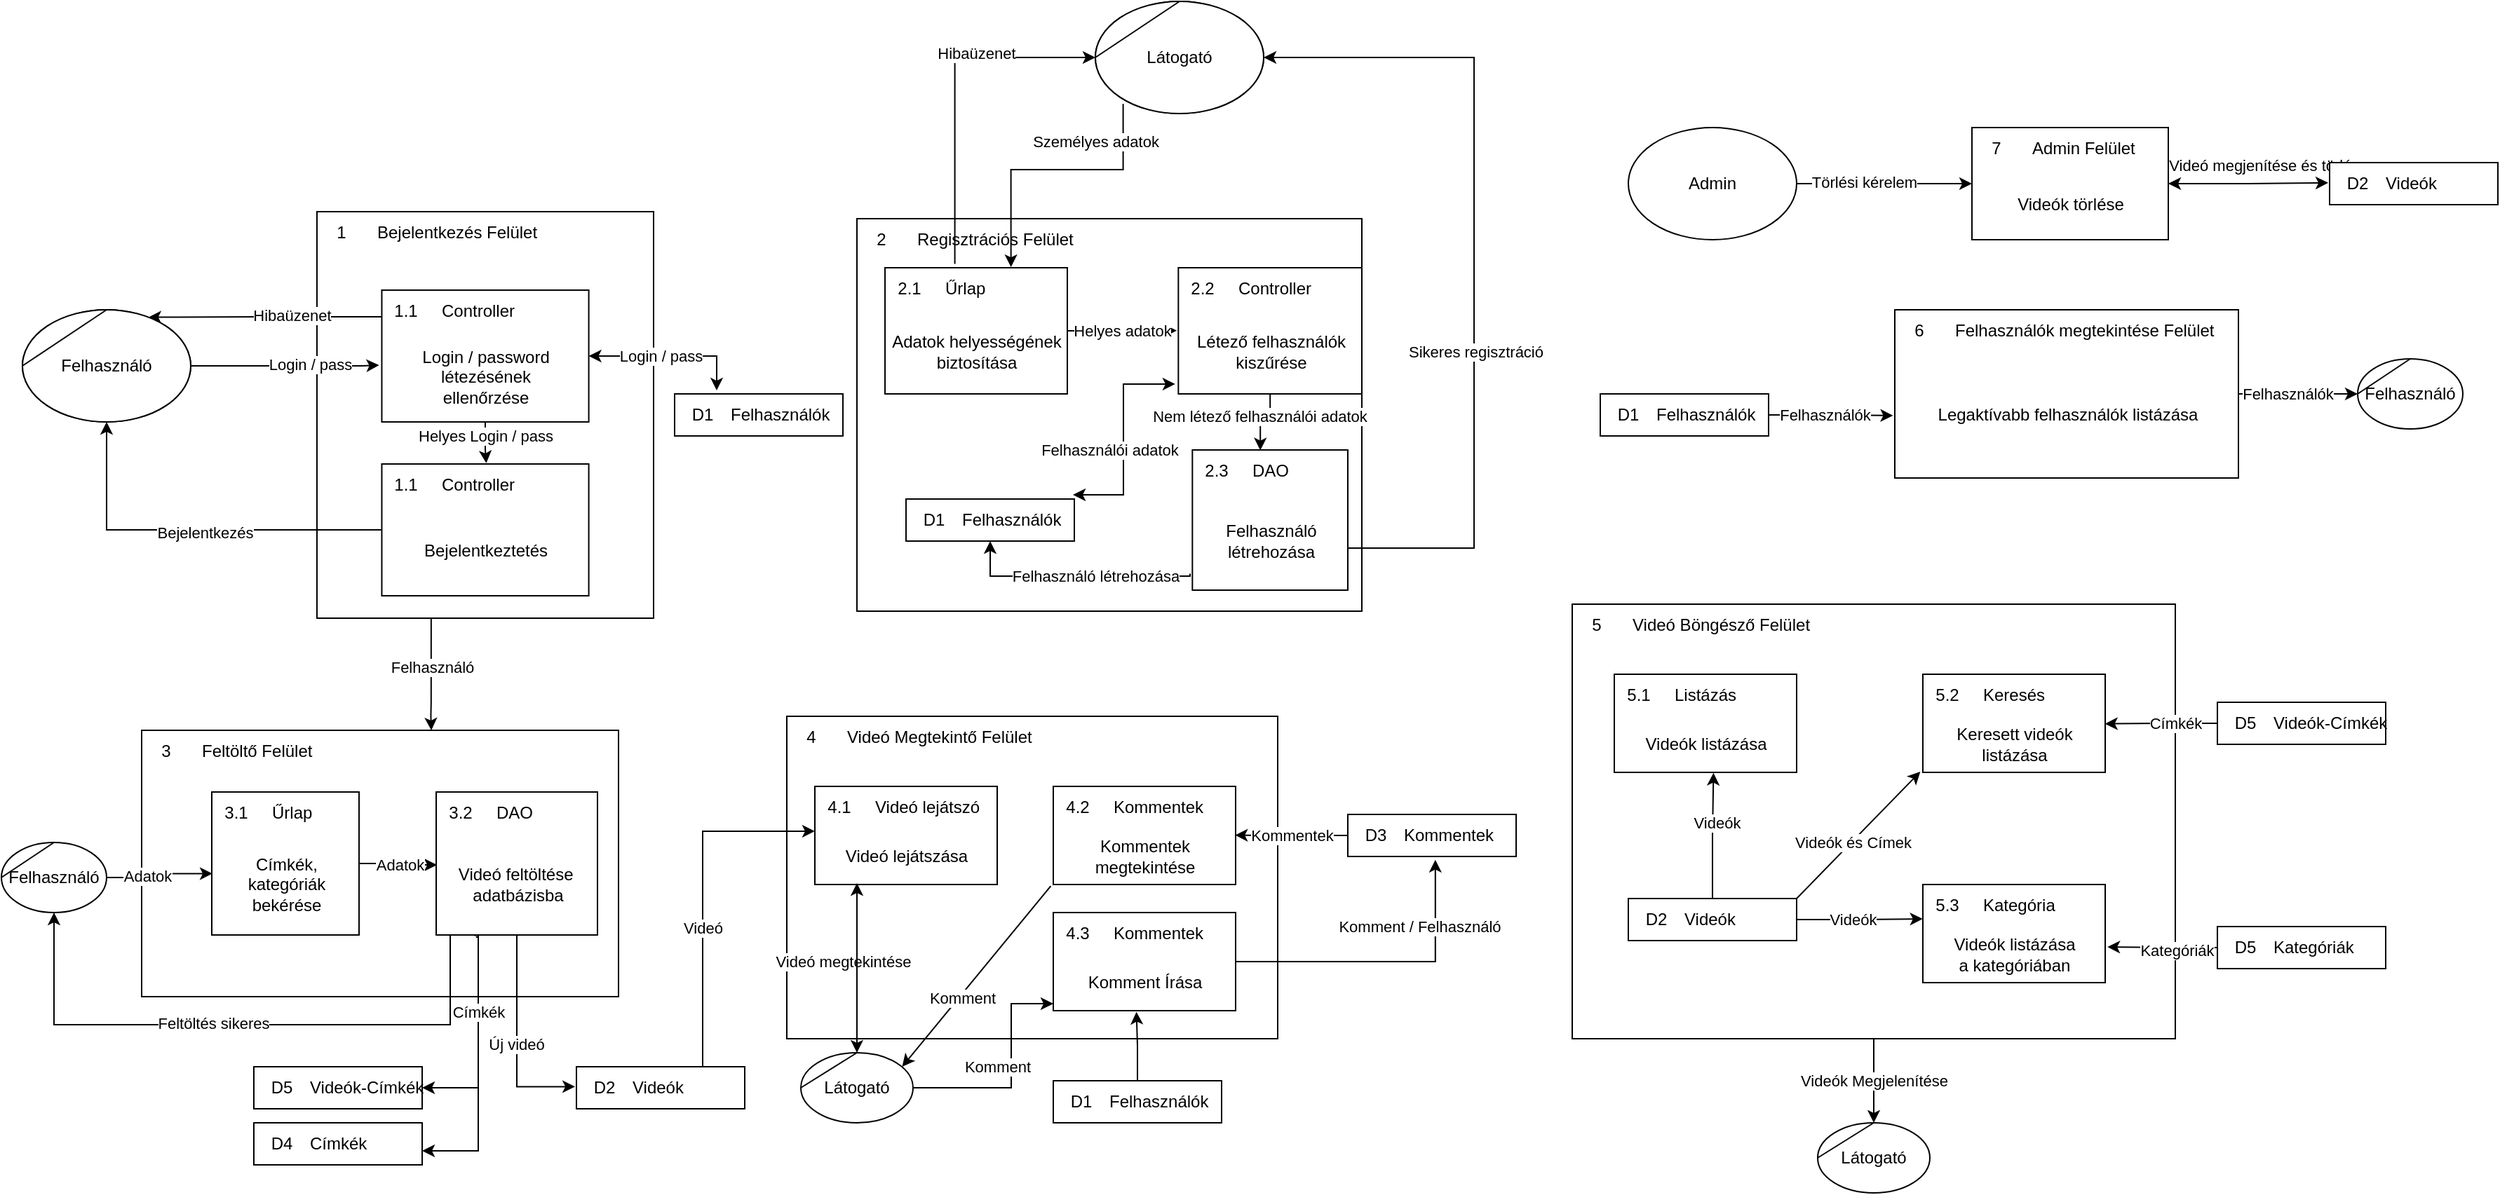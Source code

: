 <mxfile version="20.8.20" type="device"><diagram name="Page-1" id="RyvAtGOHSHTFkF7myws8"><mxGraphModel dx="2533" dy="1393" grid="1" gridSize="10" guides="1" tooltips="1" connect="1" arrows="1" fold="1" page="1" pageScale="1" pageWidth="850" pageHeight="1100" math="0" shadow="0"><root><mxCell id="0"/><mxCell id="1" parent="0"/><mxCell id="QEH5DJTfjUDoBT9dlg-W-48" style="edgeStyle=orthogonalEdgeStyle;rounded=0;orthogonalLoop=1;jettySize=auto;html=1;startArrow=none;startFill=0;endArrow=classic;endFill=1;exitX=0.33;exitY=1.001;exitDx=0;exitDy=0;exitPerimeter=0;entryX=0.601;entryY=0;entryDx=0;entryDy=0;entryPerimeter=0;" edge="1" parent="1"><mxGeometry relative="1" as="geometry"><mxPoint x="326.42" y="480.29" as="sourcePoint"/><mxPoint x="326.56" y="560" as="targetPoint"/><Array as="points"><mxPoint x="326.22" y="540"/><mxPoint x="326.22" y="540"/><mxPoint x="326.22" y="550"/><mxPoint x="326.22" y="550"/></Array></mxGeometry></mxCell><mxCell id="QEH5DJTfjUDoBT9dlg-W-95" value="Felhasználó" style="edgeLabel;html=1;align=center;verticalAlign=middle;resizable=0;points=[];" vertex="1" connectable="0" parent="QEH5DJTfjUDoBT9dlg-W-48"><mxGeometry x="-0.135" y="1" relative="1" as="geometry"><mxPoint x="-1" as="offset"/></mxGeometry></mxCell><mxCell id="QEH5DJTfjUDoBT9dlg-W-1" value="" style="html=1;dashed=0;whitespace=wrap;shape=mxgraph.dfd.process;align=center;container=1;collapsible=0;spacingTop=30;" vertex="1" parent="1"><mxGeometry x="245" y="190" width="240" height="290" as="geometry"/></mxCell><mxCell id="QEH5DJTfjUDoBT9dlg-W-2" value="1" style="text;html=1;strokeColor=none;fillColor=none;align=center;verticalAlign=middle;whiteSpace=wrap;rounded=0;movable=0;resizable=0;rotatable=0;cloneable=0;deletable=0;connectable=0;allowArrows=0;pointerEvents=1;" vertex="1" parent="QEH5DJTfjUDoBT9dlg-W-1"><mxGeometry width="35" height="30" as="geometry"/></mxCell><mxCell id="QEH5DJTfjUDoBT9dlg-W-3" value="Bejelentkezés Felület" style="text;html=1;strokeColor=none;fillColor=none;align=left;verticalAlign=middle;whiteSpace=wrap;rounded=0;movable=0;resizable=0;connectable=0;allowArrows=0;rotatable=0;cloneable=0;deletable=0;spacingLeft=6;autosize=1;resizeWidth=0;" vertex="1" parent="QEH5DJTfjUDoBT9dlg-W-1"><mxGeometry x="35" width="140" height="30" as="geometry"/></mxCell><mxCell id="QEH5DJTfjUDoBT9dlg-W-227" style="edgeStyle=orthogonalEdgeStyle;rounded=0;orthogonalLoop=1;jettySize=auto;html=1;entryX=0.505;entryY=-0.006;entryDx=0;entryDy=0;entryPerimeter=0;startArrow=none;startFill=0;endArrow=classic;endFill=1;" edge="1" parent="QEH5DJTfjUDoBT9dlg-W-1" source="QEH5DJTfjUDoBT9dlg-W-128" target="QEH5DJTfjUDoBT9dlg-W-224"><mxGeometry relative="1" as="geometry"/></mxCell><mxCell id="QEH5DJTfjUDoBT9dlg-W-128" value="Login / password &lt;br&gt;létezésének&lt;br&gt;ellenőrzése" style="html=1;dashed=0;whitespace=wrap;shape=mxgraph.dfd.process2;align=center;container=1;collapsible=0;spacingTop=30;" vertex="1" parent="QEH5DJTfjUDoBT9dlg-W-1"><mxGeometry x="46.22" y="55.97" width="147.57" height="94.03" as="geometry"/></mxCell><mxCell id="QEH5DJTfjUDoBT9dlg-W-129" value="1.1" style="text;html=1;strokeColor=none;fillColor=none;align=center;verticalAlign=middle;whiteSpace=wrap;rounded=0;connectable=0;allowArrows=0;editable=1;movable=0;resizable=0;rotatable=0;deletable=0;locked=0;cloneable=0;" vertex="1" parent="QEH5DJTfjUDoBT9dlg-W-128"><mxGeometry width="35" height="30" as="geometry"/></mxCell><mxCell id="QEH5DJTfjUDoBT9dlg-W-130" value="Controller" style="text;strokeColor=none;fillColor=none;align=left;verticalAlign=middle;whiteSpace=wrap;rounded=0;autosize=1;connectable=0;allowArrows=0;movable=0;resizable=0;rotatable=0;deletable=0;cloneable=0;spacingLeft=6;fontStyle=0;html=1;" vertex="1" parent="QEH5DJTfjUDoBT9dlg-W-128"><mxGeometry x="35" width="80" height="30" as="geometry"/></mxCell><mxCell id="QEH5DJTfjUDoBT9dlg-W-224" value="Bejelentkeztetés" style="html=1;dashed=0;whitespace=wrap;shape=mxgraph.dfd.process2;align=center;container=1;collapsible=0;spacingTop=30;" vertex="1" parent="QEH5DJTfjUDoBT9dlg-W-1"><mxGeometry x="46.22" y="180" width="147.57" height="94.03" as="geometry"/></mxCell><mxCell id="QEH5DJTfjUDoBT9dlg-W-225" value="1.1" style="text;html=1;strokeColor=none;fillColor=none;align=center;verticalAlign=middle;whiteSpace=wrap;rounded=0;connectable=0;allowArrows=0;editable=1;movable=0;resizable=0;rotatable=0;deletable=0;locked=0;cloneable=0;" vertex="1" parent="QEH5DJTfjUDoBT9dlg-W-224"><mxGeometry width="35" height="30" as="geometry"/></mxCell><mxCell id="QEH5DJTfjUDoBT9dlg-W-226" value="Controller" style="text;strokeColor=none;fillColor=none;align=left;verticalAlign=middle;whiteSpace=wrap;rounded=0;autosize=1;connectable=0;allowArrows=0;movable=0;resizable=0;rotatable=0;deletable=0;cloneable=0;spacingLeft=6;fontStyle=0;html=1;" vertex="1" parent="QEH5DJTfjUDoBT9dlg-W-224"><mxGeometry x="35" width="80" height="30" as="geometry"/></mxCell><mxCell id="QEH5DJTfjUDoBT9dlg-W-228" value="Helyes Login / pass" style="edgeLabel;html=1;align=center;verticalAlign=middle;resizable=0;points=[];" vertex="1" connectable="0" parent="QEH5DJTfjUDoBT9dlg-W-1"><mxGeometry x="120.003" y="160.0" as="geometry"/></mxCell><mxCell id="QEH5DJTfjUDoBT9dlg-W-9" value="" style="html=1;dashed=0;whitespace=wrap;shape=mxgraph.dfd.process;align=center;container=1;collapsible=0;spacingTop=30;" vertex="1" parent="1"><mxGeometry x="630" y="195" width="360.0" height="280" as="geometry"/></mxCell><mxCell id="QEH5DJTfjUDoBT9dlg-W-10" value="2" style="text;html=1;strokeColor=none;fillColor=none;align=center;verticalAlign=middle;whiteSpace=wrap;rounded=0;movable=0;resizable=0;rotatable=0;cloneable=0;deletable=0;connectable=0;allowArrows=0;pointerEvents=1;" vertex="1" parent="QEH5DJTfjUDoBT9dlg-W-9"><mxGeometry width="35" height="30" as="geometry"/></mxCell><mxCell id="QEH5DJTfjUDoBT9dlg-W-11" value="Regisztrációs Felület" style="text;html=1;strokeColor=none;fillColor=none;align=left;verticalAlign=middle;whiteSpace=wrap;rounded=0;movable=0;resizable=0;connectable=0;allowArrows=0;rotatable=0;cloneable=0;deletable=0;spacingLeft=6;autosize=1;resizeWidth=0;" vertex="1" parent="QEH5DJTfjUDoBT9dlg-W-9"><mxGeometry x="35" width="140" height="30" as="geometry"/></mxCell><mxCell id="QEH5DJTfjUDoBT9dlg-W-105" value="Adatok helyességének &lt;br&gt;biztosítása" style="html=1;dashed=0;whitespace=wrap;shape=mxgraph.dfd.process2;align=center;container=1;collapsible=0;spacingTop=30;" vertex="1" parent="QEH5DJTfjUDoBT9dlg-W-9"><mxGeometry x="20" y="35" width="130" height="90" as="geometry"/></mxCell><mxCell id="QEH5DJTfjUDoBT9dlg-W-106" value="2.1" style="text;html=1;strokeColor=none;fillColor=none;align=center;verticalAlign=middle;whiteSpace=wrap;rounded=0;connectable=0;allowArrows=0;editable=1;movable=0;resizable=0;rotatable=0;deletable=0;locked=0;cloneable=0;" vertex="1" parent="QEH5DJTfjUDoBT9dlg-W-105"><mxGeometry width="35" height="30" as="geometry"/></mxCell><mxCell id="QEH5DJTfjUDoBT9dlg-W-107" value="Űrlap" style="text;strokeColor=none;fillColor=none;align=left;verticalAlign=middle;whiteSpace=wrap;rounded=0;autosize=1;connectable=0;allowArrows=0;movable=0;resizable=0;rotatable=0;deletable=0;cloneable=0;spacingLeft=6;fontStyle=0;html=1;" vertex="1" parent="QEH5DJTfjUDoBT9dlg-W-105"><mxGeometry x="35" width="60" height="30" as="geometry"/></mxCell><mxCell id="QEH5DJTfjUDoBT9dlg-W-111" value="Létező felhasználók&lt;br&gt;kiszűrése" style="html=1;dashed=0;whitespace=wrap;shape=mxgraph.dfd.process2;align=center;container=1;collapsible=0;spacingTop=30;" vertex="1" parent="QEH5DJTfjUDoBT9dlg-W-9"><mxGeometry x="229.17" y="35" width="130.83" height="90" as="geometry"/></mxCell><mxCell id="QEH5DJTfjUDoBT9dlg-W-112" value="2.2" style="text;html=1;strokeColor=none;fillColor=none;align=center;verticalAlign=middle;whiteSpace=wrap;rounded=0;connectable=0;allowArrows=0;editable=1;movable=0;resizable=0;rotatable=0;deletable=0;locked=0;cloneable=0;" vertex="1" parent="QEH5DJTfjUDoBT9dlg-W-111"><mxGeometry width="35" height="30" as="geometry"/></mxCell><mxCell id="QEH5DJTfjUDoBT9dlg-W-113" value="Controller" style="text;strokeColor=none;fillColor=none;align=left;verticalAlign=middle;whiteSpace=wrap;rounded=0;autosize=1;connectable=0;allowArrows=0;movable=0;resizable=0;rotatable=0;deletable=0;cloneable=0;spacingLeft=6;fontStyle=0;html=1;" vertex="1" parent="QEH5DJTfjUDoBT9dlg-W-111"><mxGeometry x="35" width="80" height="30" as="geometry"/></mxCell><mxCell id="QEH5DJTfjUDoBT9dlg-W-116" style="edgeStyle=orthogonalEdgeStyle;rounded=0;orthogonalLoop=1;jettySize=auto;html=1;entryX=-0.008;entryY=0.498;entryDx=0;entryDy=0;entryPerimeter=0;startArrow=none;startFill=0;endArrow=classic;endFill=1;" edge="1" parent="QEH5DJTfjUDoBT9dlg-W-9" source="QEH5DJTfjUDoBT9dlg-W-105" target="QEH5DJTfjUDoBT9dlg-W-111"><mxGeometry relative="1" as="geometry"/></mxCell><mxCell id="QEH5DJTfjUDoBT9dlg-W-117" value="Helyes adatok" style="edgeLabel;html=1;align=center;verticalAlign=middle;resizable=0;points=[];" vertex="1" connectable="0" parent="QEH5DJTfjUDoBT9dlg-W-116"><mxGeometry x="0.24" y="-1" relative="1" as="geometry"><mxPoint x="-10" y="-1" as="offset"/></mxGeometry></mxCell><mxCell id="QEH5DJTfjUDoBT9dlg-W-108" value="Felhasználó&lt;br&gt;létrehozása" style="html=1;dashed=0;whitespace=wrap;shape=mxgraph.dfd.process2;align=center;container=1;collapsible=0;spacingTop=30;" vertex="1" parent="QEH5DJTfjUDoBT9dlg-W-9"><mxGeometry x="239.17" y="165" width="110.83" height="100" as="geometry"/></mxCell><mxCell id="QEH5DJTfjUDoBT9dlg-W-109" value="2.3" style="text;html=1;strokeColor=none;fillColor=none;align=center;verticalAlign=middle;whiteSpace=wrap;rounded=0;connectable=0;allowArrows=0;editable=1;movable=0;resizable=0;rotatable=0;deletable=0;locked=0;cloneable=0;" vertex="1" parent="QEH5DJTfjUDoBT9dlg-W-108"><mxGeometry width="35" height="30" as="geometry"/></mxCell><mxCell id="QEH5DJTfjUDoBT9dlg-W-110" value="DAO" style="text;strokeColor=none;fillColor=none;align=left;verticalAlign=middle;whiteSpace=wrap;rounded=0;autosize=1;connectable=0;allowArrows=0;movable=0;resizable=0;rotatable=0;deletable=0;cloneable=0;spacingLeft=6;fontStyle=0;html=1;" vertex="1" parent="QEH5DJTfjUDoBT9dlg-W-108"><mxGeometry x="35" width="50" height="30" as="geometry"/></mxCell><mxCell id="QEH5DJTfjUDoBT9dlg-W-118" style="edgeStyle=orthogonalEdgeStyle;rounded=0;orthogonalLoop=1;jettySize=auto;html=1;entryX=0.437;entryY=0.003;entryDx=0;entryDy=0;entryPerimeter=0;startArrow=none;startFill=0;endArrow=classic;endFill=1;" edge="1" parent="QEH5DJTfjUDoBT9dlg-W-9" source="QEH5DJTfjUDoBT9dlg-W-111" target="QEH5DJTfjUDoBT9dlg-W-108"><mxGeometry relative="1" as="geometry"/></mxCell><mxCell id="QEH5DJTfjUDoBT9dlg-W-119" value="Nem létező felhasználói adatok" style="edgeLabel;html=1;align=center;verticalAlign=middle;resizable=0;points=[];" vertex="1" connectable="0" parent="QEH5DJTfjUDoBT9dlg-W-118"><mxGeometry x="0.274" y="-1" relative="1" as="geometry"><mxPoint y="-7" as="offset"/></mxGeometry></mxCell><mxCell id="QEH5DJTfjUDoBT9dlg-W-211" value="Felhasználók" style="html=1;dashed=0;whitespace=wrap;shape=mxgraph.dfd.dataStoreID2;align=left;spacingLeft=38;container=1;collapsible=0;" vertex="1" parent="QEH5DJTfjUDoBT9dlg-W-9"><mxGeometry x="35" y="200" width="120" height="30" as="geometry"/></mxCell><mxCell id="QEH5DJTfjUDoBT9dlg-W-212" value="D1" style="text;html=1;strokeColor=none;fillColor=none;align=center;verticalAlign=middle;whiteSpace=wrap;rounded=0;connectable=0;allowArrows=0;movable=0;resizable=0;rotatable=0;cloneable=0;deletable=0;" vertex="1" parent="QEH5DJTfjUDoBT9dlg-W-211"><mxGeometry x="5" width="30" height="30" as="geometry"/></mxCell><mxCell id="QEH5DJTfjUDoBT9dlg-W-120" style="edgeStyle=orthogonalEdgeStyle;rounded=0;orthogonalLoop=1;jettySize=auto;html=1;startArrow=classic;startFill=1;endArrow=classic;endFill=1;entryX=0.992;entryY=-0.1;entryDx=0;entryDy=0;entryPerimeter=0;exitX=-0.017;exitY=0.922;exitDx=0;exitDy=0;exitPerimeter=0;" edge="1" parent="QEH5DJTfjUDoBT9dlg-W-9" source="QEH5DJTfjUDoBT9dlg-W-111" target="QEH5DJTfjUDoBT9dlg-W-211"><mxGeometry relative="1" as="geometry"><Array as="points"><mxPoint x="190" y="118"/><mxPoint x="190" y="197"/></Array></mxGeometry></mxCell><mxCell id="QEH5DJTfjUDoBT9dlg-W-121" value="Felhasználói adatok" style="edgeLabel;html=1;align=center;verticalAlign=middle;resizable=0;points=[];" vertex="1" connectable="0" parent="QEH5DJTfjUDoBT9dlg-W-120"><mxGeometry x="-0.278" y="2" relative="1" as="geometry"><mxPoint x="-12" y="29" as="offset"/></mxGeometry></mxCell><mxCell id="QEH5DJTfjUDoBT9dlg-W-122" style="edgeStyle=orthogonalEdgeStyle;rounded=0;orthogonalLoop=1;jettySize=auto;html=1;startArrow=none;startFill=0;endArrow=classic;endFill=1;exitX=-0.015;exitY=0.883;exitDx=0;exitDy=0;exitPerimeter=0;" edge="1" parent="QEH5DJTfjUDoBT9dlg-W-9" source="QEH5DJTfjUDoBT9dlg-W-108" target="QEH5DJTfjUDoBT9dlg-W-211"><mxGeometry relative="1" as="geometry"><Array as="points"><mxPoint x="238" y="255"/><mxPoint x="95" y="255"/></Array></mxGeometry></mxCell><mxCell id="QEH5DJTfjUDoBT9dlg-W-123" value="Felhasználó létrehozása" style="edgeLabel;html=1;align=center;verticalAlign=middle;resizable=0;points=[];" vertex="1" connectable="0" parent="QEH5DJTfjUDoBT9dlg-W-122"><mxGeometry x="0.117" y="-4" relative="1" as="geometry"><mxPoint x="25" y="4" as="offset"/></mxGeometry></mxCell><mxCell id="QEH5DJTfjUDoBT9dlg-W-36" style="edgeStyle=orthogonalEdgeStyle;rounded=0;orthogonalLoop=1;jettySize=auto;html=1;exitX=1;exitY=0.5;exitDx=0;exitDy=0;entryX=-0.013;entryY=0.569;entryDx=0;entryDy=0;entryPerimeter=0;" edge="1" parent="1" source="QEH5DJTfjUDoBT9dlg-W-52" target="QEH5DJTfjUDoBT9dlg-W-128"><mxGeometry relative="1" as="geometry"><mxPoint x="277" y="300" as="targetPoint"/><Array as="points"><mxPoint x="277" y="300"/></Array></mxGeometry></mxCell><mxCell id="QEH5DJTfjUDoBT9dlg-W-82" value="Login / pass" style="edgeLabel;html=1;align=center;verticalAlign=middle;resizable=0;points=[];" vertex="1" connectable="0" parent="QEH5DJTfjUDoBT9dlg-W-36"><mxGeometry x="0.264" y="1" relative="1" as="geometry"><mxPoint as="offset"/></mxGeometry></mxCell><mxCell id="QEH5DJTfjUDoBT9dlg-W-34" style="edgeStyle=orthogonalEdgeStyle;rounded=0;orthogonalLoop=1;jettySize=auto;html=1;exitX=0.165;exitY=0.914;exitDx=0;exitDy=0;entryX=0.691;entryY=-0.005;entryDx=0;entryDy=0;entryPerimeter=0;exitPerimeter=0;" edge="1" parent="1" source="QEH5DJTfjUDoBT9dlg-W-137" target="QEH5DJTfjUDoBT9dlg-W-105"><mxGeometry relative="1" as="geometry"><mxPoint x="560" y="190" as="targetPoint"/><Array as="points"><mxPoint x="820" y="160"/><mxPoint x="740" y="160"/></Array></mxGeometry></mxCell><mxCell id="QEH5DJTfjUDoBT9dlg-W-81" value="Személyes&amp;nbsp;adatok" style="edgeLabel;html=1;align=center;verticalAlign=middle;resizable=0;points=[];" vertex="1" connectable="0" parent="QEH5DJTfjUDoBT9dlg-W-34"><mxGeometry x="0.18" y="-2" relative="1" as="geometry"><mxPoint x="49" y="-18" as="offset"/></mxGeometry></mxCell><mxCell id="QEH5DJTfjUDoBT9dlg-W-16" value="" style="html=1;dashed=0;whitespace=wrap;shape=mxgraph.dfd.process;align=center;container=1;collapsible=0;spacingTop=30;" vertex="1" parent="1"><mxGeometry x="120" y="560" width="340" height="190" as="geometry"/></mxCell><mxCell id="QEH5DJTfjUDoBT9dlg-W-17" value="3" style="text;html=1;strokeColor=none;fillColor=none;align=center;verticalAlign=middle;whiteSpace=wrap;rounded=0;movable=0;resizable=0;rotatable=0;cloneable=0;deletable=0;connectable=0;allowArrows=0;pointerEvents=1;" vertex="1" parent="QEH5DJTfjUDoBT9dlg-W-16"><mxGeometry width="35" height="30" as="geometry"/></mxCell><mxCell id="QEH5DJTfjUDoBT9dlg-W-18" value="Feltöltő Felület" style="text;html=1;strokeColor=none;fillColor=none;align=left;verticalAlign=middle;whiteSpace=wrap;rounded=0;movable=0;resizable=0;connectable=0;allowArrows=0;rotatable=0;cloneable=0;deletable=0;spacingLeft=6;autosize=1;resizeWidth=0;" vertex="1" parent="QEH5DJTfjUDoBT9dlg-W-16"><mxGeometry x="35" width="110" height="30" as="geometry"/></mxCell><mxCell id="QEH5DJTfjUDoBT9dlg-W-159" style="edgeStyle=orthogonalEdgeStyle;rounded=0;orthogonalLoop=1;jettySize=auto;html=1;entryX=0.005;entryY=0.51;entryDx=0;entryDy=0;entryPerimeter=0;startArrow=none;startFill=0;endArrow=classic;endFill=1;" edge="1" parent="QEH5DJTfjUDoBT9dlg-W-16" source="QEH5DJTfjUDoBT9dlg-W-148" target="QEH5DJTfjUDoBT9dlg-W-151"><mxGeometry relative="1" as="geometry"/></mxCell><mxCell id="QEH5DJTfjUDoBT9dlg-W-148" value="Címkék, &lt;br&gt;kategóriák &lt;br&gt;bekérése" style="html=1;dashed=0;whitespace=wrap;shape=mxgraph.dfd.process2;align=center;container=1;collapsible=0;spacingTop=30;" vertex="1" parent="QEH5DJTfjUDoBT9dlg-W-16"><mxGeometry x="50" y="44" width="105" height="102" as="geometry"/></mxCell><mxCell id="QEH5DJTfjUDoBT9dlg-W-149" value="3.1" style="text;html=1;strokeColor=none;fillColor=none;align=center;verticalAlign=middle;whiteSpace=wrap;rounded=0;connectable=0;allowArrows=0;editable=1;movable=0;resizable=0;rotatable=0;deletable=0;locked=0;cloneable=0;" vertex="1" parent="QEH5DJTfjUDoBT9dlg-W-148"><mxGeometry width="35" height="30" as="geometry"/></mxCell><mxCell id="QEH5DJTfjUDoBT9dlg-W-150" value="Űrlap" style="text;strokeColor=none;fillColor=none;align=left;verticalAlign=middle;whiteSpace=wrap;rounded=0;autosize=1;connectable=0;allowArrows=0;movable=0;resizable=0;rotatable=0;deletable=0;cloneable=0;spacingLeft=6;fontStyle=0;html=1;" vertex="1" parent="QEH5DJTfjUDoBT9dlg-W-148"><mxGeometry x="35" width="60" height="30" as="geometry"/></mxCell><mxCell id="QEH5DJTfjUDoBT9dlg-W-151" value="Videó feltöltése&amp;nbsp;&lt;br&gt;adatbázisba" style="html=1;dashed=0;whitespace=wrap;shape=mxgraph.dfd.process2;align=center;container=1;collapsible=0;spacingTop=30;" vertex="1" parent="QEH5DJTfjUDoBT9dlg-W-16"><mxGeometry x="210" y="44" width="115" height="102" as="geometry"/></mxCell><mxCell id="QEH5DJTfjUDoBT9dlg-W-152" value="3.2" style="text;html=1;strokeColor=none;fillColor=none;align=center;verticalAlign=middle;whiteSpace=wrap;rounded=0;connectable=0;allowArrows=0;editable=1;movable=0;resizable=0;rotatable=0;deletable=0;locked=0;cloneable=0;" vertex="1" parent="QEH5DJTfjUDoBT9dlg-W-151"><mxGeometry width="35" height="30" as="geometry"/></mxCell><mxCell id="QEH5DJTfjUDoBT9dlg-W-153" value="DAO" style="text;strokeColor=none;fillColor=none;align=left;verticalAlign=middle;whiteSpace=wrap;rounded=0;autosize=1;connectable=0;allowArrows=0;movable=0;resizable=0;rotatable=0;deletable=0;cloneable=0;spacingLeft=6;fontStyle=0;html=1;" vertex="1" parent="QEH5DJTfjUDoBT9dlg-W-151"><mxGeometry x="35" width="50" height="30" as="geometry"/></mxCell><mxCell id="QEH5DJTfjUDoBT9dlg-W-160" value="Adatok" style="edgeLabel;html=1;align=center;verticalAlign=middle;resizable=0;points=[];" vertex="1" connectable="0" parent="QEH5DJTfjUDoBT9dlg-W-16"><mxGeometry x="17.501" y="110.0" as="geometry"><mxPoint x="166" y="-14" as="offset"/></mxGeometry></mxCell><mxCell id="QEH5DJTfjUDoBT9dlg-W-19" value="" style="html=1;dashed=0;whitespace=wrap;shape=mxgraph.dfd.process;align=center;container=1;collapsible=0;spacingTop=30;" vertex="1" parent="1"><mxGeometry x="580" y="550" width="350" height="230" as="geometry"/></mxCell><mxCell id="QEH5DJTfjUDoBT9dlg-W-20" value="4" style="text;html=1;strokeColor=none;fillColor=none;align=center;verticalAlign=middle;whiteSpace=wrap;rounded=0;movable=0;resizable=0;rotatable=0;cloneable=0;deletable=0;connectable=0;allowArrows=0;pointerEvents=1;" vertex="1" parent="QEH5DJTfjUDoBT9dlg-W-19"><mxGeometry width="35" height="30" as="geometry"/></mxCell><mxCell id="QEH5DJTfjUDoBT9dlg-W-21" value="Videó Megtekintő Felület" style="text;html=1;strokeColor=none;fillColor=none;align=left;verticalAlign=middle;whiteSpace=wrap;rounded=0;movable=0;resizable=0;connectable=0;allowArrows=0;rotatable=0;cloneable=0;deletable=0;spacingLeft=6;autosize=1;resizeWidth=0;" vertex="1" parent="QEH5DJTfjUDoBT9dlg-W-19"><mxGeometry x="35" width="160" height="30" as="geometry"/></mxCell><mxCell id="QEH5DJTfjUDoBT9dlg-W-196" value="Videó lejátszása" style="html=1;dashed=0;whitespace=wrap;shape=mxgraph.dfd.process2;align=center;container=1;collapsible=0;spacingTop=30;" vertex="1" parent="QEH5DJTfjUDoBT9dlg-W-19"><mxGeometry x="20" y="50" width="130" height="70" as="geometry"/></mxCell><mxCell id="QEH5DJTfjUDoBT9dlg-W-197" value="4.1" style="text;html=1;strokeColor=none;fillColor=none;align=center;verticalAlign=middle;whiteSpace=wrap;rounded=0;connectable=0;allowArrows=0;editable=1;movable=0;resizable=0;rotatable=0;deletable=0;locked=0;cloneable=0;" vertex="1" parent="QEH5DJTfjUDoBT9dlg-W-196"><mxGeometry width="35" height="30" as="geometry"/></mxCell><mxCell id="QEH5DJTfjUDoBT9dlg-W-198" value="Videó lejátszó" style="text;strokeColor=none;fillColor=none;align=left;verticalAlign=middle;whiteSpace=wrap;rounded=0;autosize=1;connectable=0;allowArrows=0;movable=0;resizable=0;rotatable=0;deletable=0;cloneable=0;spacingLeft=6;fontStyle=0;html=1;" vertex="1" parent="QEH5DJTfjUDoBT9dlg-W-196"><mxGeometry x="35" width="100" height="30" as="geometry"/></mxCell><mxCell id="QEH5DJTfjUDoBT9dlg-W-201" value="Kommentek &lt;br&gt;megtekintése" style="html=1;dashed=0;whitespace=wrap;shape=mxgraph.dfd.process2;align=center;container=1;collapsible=0;spacingTop=30;" vertex="1" parent="QEH5DJTfjUDoBT9dlg-W-19"><mxGeometry x="190" y="50" width="130" height="70" as="geometry"/></mxCell><mxCell id="QEH5DJTfjUDoBT9dlg-W-202" value="4.2" style="text;html=1;strokeColor=none;fillColor=none;align=center;verticalAlign=middle;whiteSpace=wrap;rounded=0;connectable=0;allowArrows=0;editable=1;movable=0;resizable=0;rotatable=0;deletable=0;locked=0;cloneable=0;" vertex="1" parent="QEH5DJTfjUDoBT9dlg-W-201"><mxGeometry width="35" height="30" as="geometry"/></mxCell><mxCell id="QEH5DJTfjUDoBT9dlg-W-203" value="Kommentek" style="text;strokeColor=none;fillColor=none;align=left;verticalAlign=middle;whiteSpace=wrap;rounded=0;autosize=1;connectable=0;allowArrows=0;movable=0;resizable=0;rotatable=0;deletable=0;cloneable=0;spacingLeft=6;fontStyle=0;html=1;" vertex="1" parent="QEH5DJTfjUDoBT9dlg-W-201"><mxGeometry x="35" width="90" height="30" as="geometry"/></mxCell><mxCell id="QEH5DJTfjUDoBT9dlg-W-207" value="Komment Írása" style="html=1;dashed=0;whitespace=wrap;shape=mxgraph.dfd.process2;align=center;container=1;collapsible=0;spacingTop=30;" vertex="1" parent="QEH5DJTfjUDoBT9dlg-W-19"><mxGeometry x="190" y="140" width="130" height="70" as="geometry"/></mxCell><mxCell id="QEH5DJTfjUDoBT9dlg-W-208" value="4.3" style="text;html=1;strokeColor=none;fillColor=none;align=center;verticalAlign=middle;whiteSpace=wrap;rounded=0;connectable=0;allowArrows=0;editable=1;movable=0;resizable=0;rotatable=0;deletable=0;locked=0;cloneable=0;" vertex="1" parent="QEH5DJTfjUDoBT9dlg-W-207"><mxGeometry width="35" height="30" as="geometry"/></mxCell><mxCell id="QEH5DJTfjUDoBT9dlg-W-209" value="Kommentek" style="text;strokeColor=none;fillColor=none;align=left;verticalAlign=middle;whiteSpace=wrap;rounded=0;autosize=1;connectable=0;allowArrows=0;movable=0;resizable=0;rotatable=0;deletable=0;cloneable=0;spacingLeft=6;fontStyle=0;html=1;" vertex="1" parent="QEH5DJTfjUDoBT9dlg-W-207"><mxGeometry x="35" width="90" height="30" as="geometry"/></mxCell><mxCell id="QEH5DJTfjUDoBT9dlg-W-223" value="Videó megtekintése" style="edgeLabel;html=1;align=center;verticalAlign=middle;resizable=0;points=[];" vertex="1" connectable="0" parent="QEH5DJTfjUDoBT9dlg-W-19"><mxGeometry x="40.005" y="174.995" as="geometry"/></mxCell><mxCell id="QEH5DJTfjUDoBT9dlg-W-264" style="edgeStyle=orthogonalEdgeStyle;rounded=0;orthogonalLoop=1;jettySize=auto;html=1;entryX=0.5;entryY=0;entryDx=0;entryDy=0;startArrow=none;startFill=0;endArrow=classic;endFill=1;" edge="1" parent="1" source="QEH5DJTfjUDoBT9dlg-W-26" target="QEH5DJTfjUDoBT9dlg-W-195"><mxGeometry relative="1" as="geometry"/></mxCell><mxCell id="QEH5DJTfjUDoBT9dlg-W-26" value="" style="html=1;dashed=0;whitespace=wrap;shape=mxgraph.dfd.process;align=center;container=1;collapsible=0;spacingTop=30;" vertex="1" parent="1"><mxGeometry x="1140" y="470" width="430" height="310" as="geometry"/></mxCell><mxCell id="QEH5DJTfjUDoBT9dlg-W-27" value="5" style="text;html=1;strokeColor=none;fillColor=none;align=center;verticalAlign=middle;whiteSpace=wrap;rounded=0;movable=0;resizable=0;rotatable=0;cloneable=0;deletable=0;connectable=0;allowArrows=0;pointerEvents=1;" vertex="1" parent="QEH5DJTfjUDoBT9dlg-W-26"><mxGeometry width="35" height="30" as="geometry"/></mxCell><mxCell id="QEH5DJTfjUDoBT9dlg-W-28" value="Videó Böngésző Felület" style="text;html=1;strokeColor=none;fillColor=none;align=left;verticalAlign=middle;whiteSpace=wrap;rounded=0;movable=0;resizable=0;connectable=0;allowArrows=0;rotatable=0;cloneable=0;deletable=0;spacingLeft=6;autosize=1;resizeWidth=0;" vertex="1" parent="QEH5DJTfjUDoBT9dlg-W-26"><mxGeometry x="35" width="150" height="30" as="geometry"/></mxCell><mxCell id="QEH5DJTfjUDoBT9dlg-W-241" value="Videók listázása" style="html=1;dashed=0;whitespace=wrap;shape=mxgraph.dfd.process2;align=center;container=1;collapsible=0;spacingTop=30;" vertex="1" parent="QEH5DJTfjUDoBT9dlg-W-26"><mxGeometry x="30" y="50" width="130" height="70" as="geometry"/></mxCell><mxCell id="QEH5DJTfjUDoBT9dlg-W-242" value="5.1" style="text;html=1;strokeColor=none;fillColor=none;align=center;verticalAlign=middle;whiteSpace=wrap;rounded=0;connectable=0;allowArrows=0;editable=1;movable=0;resizable=0;rotatable=0;deletable=0;locked=0;cloneable=0;" vertex="1" parent="QEH5DJTfjUDoBT9dlg-W-241"><mxGeometry width="35" height="30" as="geometry"/></mxCell><mxCell id="QEH5DJTfjUDoBT9dlg-W-243" value="Listázás" style="text;strokeColor=none;fillColor=none;align=left;verticalAlign=middle;whiteSpace=wrap;rounded=0;autosize=1;connectable=0;allowArrows=0;movable=0;resizable=0;rotatable=0;deletable=0;cloneable=0;spacingLeft=6;fontStyle=0;html=1;" vertex="1" parent="QEH5DJTfjUDoBT9dlg-W-241"><mxGeometry x="35" width="70" height="30" as="geometry"/></mxCell><mxCell id="QEH5DJTfjUDoBT9dlg-W-244" value="Keresett videók &lt;br&gt;listázása" style="html=1;dashed=0;whitespace=wrap;shape=mxgraph.dfd.process2;align=center;container=1;collapsible=0;spacingTop=30;" vertex="1" parent="QEH5DJTfjUDoBT9dlg-W-26"><mxGeometry x="250" y="50" width="130" height="70" as="geometry"/></mxCell><mxCell id="QEH5DJTfjUDoBT9dlg-W-245" value="5.2" style="text;html=1;strokeColor=none;fillColor=none;align=center;verticalAlign=middle;whiteSpace=wrap;rounded=0;connectable=0;allowArrows=0;editable=1;movable=0;resizable=0;rotatable=0;deletable=0;locked=0;cloneable=0;" vertex="1" parent="QEH5DJTfjUDoBT9dlg-W-244"><mxGeometry width="35" height="30" as="geometry"/></mxCell><mxCell id="QEH5DJTfjUDoBT9dlg-W-246" value="Keresés" style="text;strokeColor=none;fillColor=none;align=left;verticalAlign=middle;whiteSpace=wrap;rounded=0;autosize=1;connectable=0;allowArrows=0;movable=0;resizable=0;rotatable=0;deletable=0;cloneable=0;spacingLeft=6;fontStyle=0;html=1;" vertex="1" parent="QEH5DJTfjUDoBT9dlg-W-244"><mxGeometry x="35" width="70" height="30" as="geometry"/></mxCell><mxCell id="QEH5DJTfjUDoBT9dlg-W-247" value="Videók listázása &lt;br&gt;a kategóriában" style="html=1;dashed=0;whitespace=wrap;shape=mxgraph.dfd.process2;align=center;container=1;collapsible=0;spacingTop=30;" vertex="1" parent="QEH5DJTfjUDoBT9dlg-W-26"><mxGeometry x="250" y="200" width="130" height="70" as="geometry"/></mxCell><mxCell id="QEH5DJTfjUDoBT9dlg-W-248" value="5.3" style="text;html=1;strokeColor=none;fillColor=none;align=center;verticalAlign=middle;whiteSpace=wrap;rounded=0;connectable=0;allowArrows=0;editable=1;movable=0;resizable=0;rotatable=0;deletable=0;locked=0;cloneable=0;" vertex="1" parent="QEH5DJTfjUDoBT9dlg-W-247"><mxGeometry width="35" height="30" as="geometry"/></mxCell><mxCell id="QEH5DJTfjUDoBT9dlg-W-249" value="Kategória" style="text;strokeColor=none;fillColor=none;align=left;verticalAlign=middle;whiteSpace=wrap;rounded=0;autosize=1;connectable=0;allowArrows=0;movable=0;resizable=0;rotatable=0;deletable=0;cloneable=0;spacingLeft=6;fontStyle=0;html=1;" vertex="1" parent="QEH5DJTfjUDoBT9dlg-W-247"><mxGeometry x="35" width="80" height="30" as="geometry"/></mxCell><mxCell id="QEH5DJTfjUDoBT9dlg-W-250" style="edgeStyle=orthogonalEdgeStyle;rounded=0;orthogonalLoop=1;jettySize=auto;html=1;entryX=0.544;entryY=1.005;entryDx=0;entryDy=0;entryPerimeter=0;startArrow=none;startFill=0;endArrow=classic;endFill=1;" edge="1" parent="QEH5DJTfjUDoBT9dlg-W-26" source="QEH5DJTfjUDoBT9dlg-W-67" target="QEH5DJTfjUDoBT9dlg-W-241"><mxGeometry relative="1" as="geometry"/></mxCell><mxCell id="QEH5DJTfjUDoBT9dlg-W-257" value="Videók" style="edgeLabel;html=1;align=center;verticalAlign=middle;resizable=0;points=[];" vertex="1" connectable="0" parent="QEH5DJTfjUDoBT9dlg-W-250"><mxGeometry x="0.207" y="-2" relative="1" as="geometry"><mxPoint as="offset"/></mxGeometry></mxCell><mxCell id="QEH5DJTfjUDoBT9dlg-W-251" style="edgeStyle=orthogonalEdgeStyle;rounded=0;orthogonalLoop=1;jettySize=auto;html=1;entryX=-0.001;entryY=0.35;entryDx=0;entryDy=0;entryPerimeter=0;startArrow=none;startFill=0;endArrow=classic;endFill=1;" edge="1" parent="QEH5DJTfjUDoBT9dlg-W-26" source="QEH5DJTfjUDoBT9dlg-W-67" target="QEH5DJTfjUDoBT9dlg-W-247"><mxGeometry relative="1" as="geometry"/></mxCell><mxCell id="QEH5DJTfjUDoBT9dlg-W-67" value="Videók" style="html=1;dashed=0;whitespace=wrap;shape=mxgraph.dfd.dataStoreID2;align=left;spacingLeft=38;container=1;collapsible=0;" vertex="1" parent="QEH5DJTfjUDoBT9dlg-W-26"><mxGeometry x="40" y="210" width="120" height="30" as="geometry"/></mxCell><mxCell id="QEH5DJTfjUDoBT9dlg-W-68" value="D2" style="text;html=1;strokeColor=none;fillColor=none;align=center;verticalAlign=middle;whiteSpace=wrap;rounded=0;connectable=0;allowArrows=0;movable=0;resizable=0;rotatable=0;cloneable=0;deletable=0;" vertex="1" parent="QEH5DJTfjUDoBT9dlg-W-67"><mxGeometry x="5" width="30" height="30" as="geometry"/></mxCell><mxCell id="QEH5DJTfjUDoBT9dlg-W-252" value="" style="endArrow=classic;html=1;rounded=0;entryX=-0.014;entryY=0.993;entryDx=0;entryDy=0;entryPerimeter=0;" edge="1" parent="QEH5DJTfjUDoBT9dlg-W-26" target="QEH5DJTfjUDoBT9dlg-W-244"><mxGeometry width="50" height="50" relative="1" as="geometry"><mxPoint x="160" y="210" as="sourcePoint"/><mxPoint x="210" y="160" as="targetPoint"/></mxGeometry></mxCell><mxCell id="QEH5DJTfjUDoBT9dlg-W-258" value="Videók" style="edgeLabel;html=1;align=center;verticalAlign=middle;resizable=0;points=[];" vertex="1" connectable="0" parent="QEH5DJTfjUDoBT9dlg-W-26"><mxGeometry x="199.997" y="225.002" as="geometry"/></mxCell><mxCell id="QEH5DJTfjUDoBT9dlg-W-259" value="Videók és Címek" style="edgeLabel;html=1;align=center;verticalAlign=middle;resizable=0;points=[];" vertex="1" connectable="0" parent="QEH5DJTfjUDoBT9dlg-W-26"><mxGeometry x="199.997" y="170.002" as="geometry"/></mxCell><mxCell id="QEH5DJTfjUDoBT9dlg-W-61" style="edgeStyle=orthogonalEdgeStyle;rounded=0;orthogonalLoop=1;jettySize=auto;html=1;entryX=0;entryY=0.5;entryDx=0;entryDy=0;startArrow=none;startFill=0;endArrow=classic;endFill=1;" edge="1" parent="1" source="QEH5DJTfjUDoBT9dlg-W-29" target="QEH5DJTfjUDoBT9dlg-W-59"><mxGeometry relative="1" as="geometry"/></mxCell><mxCell id="QEH5DJTfjUDoBT9dlg-W-154" style="edgeStyle=orthogonalEdgeStyle;rounded=0;orthogonalLoop=1;jettySize=auto;html=1;entryX=0.005;entryY=0.571;entryDx=0;entryDy=0;entryPerimeter=0;startArrow=none;startFill=0;endArrow=classic;endFill=1;" edge="1" parent="1" source="QEH5DJTfjUDoBT9dlg-W-51" target="QEH5DJTfjUDoBT9dlg-W-148"><mxGeometry relative="1" as="geometry"/></mxCell><mxCell id="QEH5DJTfjUDoBT9dlg-W-155" value="Adatok" style="edgeLabel;html=1;align=center;verticalAlign=middle;resizable=0;points=[];" vertex="1" connectable="0" parent="QEH5DJTfjUDoBT9dlg-W-154"><mxGeometry x="-0.258" y="1" relative="1" as="geometry"><mxPoint as="offset"/></mxGeometry></mxCell><mxCell id="QEH5DJTfjUDoBT9dlg-W-51" value="Felhasználó" style="shape=stencil(tZRtjoMgEIZPw98GJR6gYXfvQe10nZQCAbYft99RNKlW7GajiTGZeeXhnZGBCRka5YCVvGHig5VlwTm9Kb5NYhUc1DElr8qjOmhISojenuGGx9gz0DTgMbaq+GR8T9+0j5C1NYYgaE0YKU86wRQaWsvvCdZv/xhFjvgXiOB7kynLyq+/Y3fVNuBiI79j7OB+db/rgceOi61+3Grg4v9YISmTO9xCHlR9/vb2xxxnzYDW6AK8OfLTeZzO66ynzM5CnqyHBUsn1DqN9UITnWoH/kUY5Iu9PtVUzRY1jx4IGk22K9UioSs+44+uvFxl3bKX1nTZdE12iV8=);whiteSpace=wrap;html=1;" vertex="1" parent="1"><mxGeometry x="20" y="640" width="75" height="50" as="geometry"/></mxCell><mxCell id="QEH5DJTfjUDoBT9dlg-W-55" value="" style="group" vertex="1" connectable="0" parent="1"><mxGeometry x="35" y="260" width="120" height="80" as="geometry"/></mxCell><mxCell id="QEH5DJTfjUDoBT9dlg-W-12" value="Felhasználó" style="ellipse;whiteSpace=wrap;html=1;container=0;" vertex="1" parent="QEH5DJTfjUDoBT9dlg-W-55"><mxGeometry width="120" height="80" as="geometry"/></mxCell><mxCell id="QEH5DJTfjUDoBT9dlg-W-52" value="Felhasználó" style="shape=stencil(tZRtjoMgEIZPw98GJR6gYXfvQe10nZQCAbYft99RNKlW7GajiTGZeeXhnZGBCRka5YCVvGHig5VlwTm9Kb5NYhUc1DElr8qjOmhISojenuGGx9gz0DTgMbaq+GR8T9+0j5C1NYYgaE0YKU86wRQaWsvvCdZv/xhFjvgXiOB7kynLyq+/Y3fVNuBiI79j7OB+db/rgceOi61+3Grg4v9YISmTO9xCHlR9/vb2xxxnzYDW6AK8OfLTeZzO66ynzM5CnqyHBUsn1DqN9UITnWoH/kUY5Iu9PtVUzRY1jx4IGk22K9UioSs+44+uvFxl3bKX1nTZdE12iV8=);whiteSpace=wrap;html=1;container=0;" vertex="1" parent="QEH5DJTfjUDoBT9dlg-W-55"><mxGeometry width="120" height="80" as="geometry"/></mxCell><mxCell id="QEH5DJTfjUDoBT9dlg-W-59" value="Felhasználó" style="shape=stencil(tZRtjoMgEIZPw98GJR6gYXfvQe10nZQCAbYft99RNKlW7GajiTGZeeXhnZGBCRka5YCVvGHig5VlwTm9Kb5NYhUc1DElr8qjOmhISojenuGGx9gz0DTgMbaq+GR8T9+0j5C1NYYgaE0YKU86wRQaWsvvCdZv/xhFjvgXiOB7kynLyq+/Y3fVNuBiI79j7OB+db/rgceOi61+3Grg4v9YISmTO9xCHlR9/vb2xxxnzYDW6AK8OfLTeZzO66ynzM5CnqyHBUsn1DqN9UITnWoH/kUY5Iu9PtVUzRY1jx4IGk22K9UioSs+44+uvFxl3bKX1nTZdE12iV8=);whiteSpace=wrap;html=1;" vertex="1" parent="1"><mxGeometry x="1700" y="295" width="75" height="50" as="geometry"/></mxCell><mxCell id="QEH5DJTfjUDoBT9dlg-W-73" style="edgeStyle=orthogonalEdgeStyle;rounded=0;orthogonalLoop=1;jettySize=auto;html=1;startArrow=none;startFill=0;endArrow=classic;endFill=1;" edge="1" parent="1" source="QEH5DJTfjUDoBT9dlg-W-74" target="QEH5DJTfjUDoBT9dlg-W-76"><mxGeometry relative="1" as="geometry"/></mxCell><mxCell id="QEH5DJTfjUDoBT9dlg-W-87" value="Törlési kérelem" style="edgeLabel;html=1;align=center;verticalAlign=middle;resizable=0;points=[];" vertex="1" connectable="0" parent="QEH5DJTfjUDoBT9dlg-W-73"><mxGeometry x="-0.244" y="1" relative="1" as="geometry"><mxPoint as="offset"/></mxGeometry></mxCell><mxCell id="QEH5DJTfjUDoBT9dlg-W-74" value="Admin" style="ellipse;whiteSpace=wrap;html=1;" vertex="1" parent="1"><mxGeometry x="1180" y="130" width="120" height="80" as="geometry"/></mxCell><mxCell id="QEH5DJTfjUDoBT9dlg-W-75" style="edgeStyle=orthogonalEdgeStyle;rounded=0;orthogonalLoop=1;jettySize=auto;html=1;entryX=-0.008;entryY=0.481;entryDx=0;entryDy=0;entryPerimeter=0;startArrow=classic;startFill=1;endArrow=classic;endFill=1;" edge="1" parent="1" source="QEH5DJTfjUDoBT9dlg-W-76" target="QEH5DJTfjUDoBT9dlg-W-79"><mxGeometry relative="1" as="geometry"/></mxCell><mxCell id="QEH5DJTfjUDoBT9dlg-W-88" value="Videó megjenítése és törlése" style="edgeLabel;html=1;align=center;verticalAlign=middle;resizable=0;points=[];" vertex="1" connectable="0" parent="QEH5DJTfjUDoBT9dlg-W-75"><mxGeometry x="0.275" y="2" relative="1" as="geometry"><mxPoint x="-2" y="-11" as="offset"/></mxGeometry></mxCell><mxCell id="QEH5DJTfjUDoBT9dlg-W-76" value="Videók törlése" style="html=1;dashed=0;whitespace=wrap;shape=mxgraph.dfd.process;align=center;container=1;collapsible=0;spacingTop=30;" vertex="1" parent="1"><mxGeometry x="1425" y="130" width="140" height="80" as="geometry"/></mxCell><mxCell id="QEH5DJTfjUDoBT9dlg-W-77" value="1" style="text;html=1;strokeColor=none;fillColor=none;align=center;verticalAlign=middle;whiteSpace=wrap;rounded=0;movable=0;resizable=0;rotatable=0;cloneable=0;deletable=0;connectable=0;allowArrows=0;pointerEvents=1;" vertex="1" parent="QEH5DJTfjUDoBT9dlg-W-76"><mxGeometry width="35" height="30" as="geometry"/></mxCell><mxCell id="QEH5DJTfjUDoBT9dlg-W-78" value="Admin Felület" style="text;html=1;strokeColor=none;fillColor=none;align=left;verticalAlign=middle;whiteSpace=wrap;rounded=0;movable=0;resizable=0;connectable=0;allowArrows=0;rotatable=0;cloneable=0;deletable=0;spacingLeft=6;autosize=1;resizeWidth=0;" vertex="1" parent="QEH5DJTfjUDoBT9dlg-W-76"><mxGeometry x="35" width="100" height="30" as="geometry"/></mxCell><mxCell id="QEH5DJTfjUDoBT9dlg-W-266" value="Videók törlése" style="html=1;dashed=0;whitespace=wrap;shape=mxgraph.dfd.process2;align=center;container=1;collapsible=0;spacingTop=30;" vertex="1" parent="QEH5DJTfjUDoBT9dlg-W-76"><mxGeometry width="140" height="80" as="geometry"/></mxCell><mxCell id="QEH5DJTfjUDoBT9dlg-W-267" value="7" style="text;html=1;strokeColor=none;fillColor=none;align=center;verticalAlign=middle;whiteSpace=wrap;rounded=0;connectable=0;allowArrows=0;editable=1;movable=0;resizable=0;rotatable=0;deletable=0;locked=0;cloneable=0;" vertex="1" parent="QEH5DJTfjUDoBT9dlg-W-266"><mxGeometry width="35" height="30" as="geometry"/></mxCell><mxCell id="QEH5DJTfjUDoBT9dlg-W-268" value="Admin Felület" style="text;strokeColor=none;fillColor=none;align=left;verticalAlign=middle;whiteSpace=wrap;rounded=0;autosize=1;connectable=0;allowArrows=0;movable=0;resizable=0;rotatable=0;deletable=0;cloneable=0;spacingLeft=6;fontStyle=0;html=1;" vertex="1" parent="QEH5DJTfjUDoBT9dlg-W-266"><mxGeometry x="35" width="100" height="30" as="geometry"/></mxCell><mxCell id="QEH5DJTfjUDoBT9dlg-W-79" value="Videók" style="html=1;dashed=0;whitespace=wrap;shape=mxgraph.dfd.dataStoreID2;align=left;spacingLeft=38;container=1;collapsible=0;" vertex="1" parent="1"><mxGeometry x="1680" y="155" width="120" height="30" as="geometry"/></mxCell><mxCell id="QEH5DJTfjUDoBT9dlg-W-80" value="D2" style="text;html=1;strokeColor=none;fillColor=none;align=center;verticalAlign=middle;whiteSpace=wrap;rounded=0;connectable=0;allowArrows=0;movable=0;resizable=0;rotatable=0;cloneable=0;deletable=0;" vertex="1" parent="QEH5DJTfjUDoBT9dlg-W-79"><mxGeometry x="5" width="30" height="30" as="geometry"/></mxCell><mxCell id="QEH5DJTfjUDoBT9dlg-W-114" style="edgeStyle=orthogonalEdgeStyle;rounded=0;orthogonalLoop=1;jettySize=auto;html=1;entryX=0;entryY=0.5;entryDx=0;entryDy=0;startArrow=none;startFill=0;endArrow=classic;endFill=1;exitX=0.383;exitY=-0.031;exitDx=0;exitDy=0;exitPerimeter=0;" edge="1" parent="1" source="QEH5DJTfjUDoBT9dlg-W-105" target="QEH5DJTfjUDoBT9dlg-W-137"><mxGeometry relative="1" as="geometry"><Array as="points"><mxPoint x="700" y="80"/></Array></mxGeometry></mxCell><mxCell id="QEH5DJTfjUDoBT9dlg-W-115" value="Hibaüzenet" style="edgeLabel;html=1;align=center;verticalAlign=middle;resizable=0;points=[];" vertex="1" connectable="0" parent="QEH5DJTfjUDoBT9dlg-W-114"><mxGeometry x="0.314" y="3" relative="1" as="geometry"><mxPoint as="offset"/></mxGeometry></mxCell><mxCell id="QEH5DJTfjUDoBT9dlg-W-127" value="" style="group" vertex="1" connectable="0" parent="1"><mxGeometry x="1370" y="260" width="245" height="140.0" as="geometry"/></mxCell><mxCell id="QEH5DJTfjUDoBT9dlg-W-29" value="Legaktívabb felhasználók listázása" style="html=1;dashed=0;whitespace=wrap;shape=mxgraph.dfd.process;align=center;container=1;collapsible=0;spacingTop=30;" vertex="1" parent="QEH5DJTfjUDoBT9dlg-W-127"><mxGeometry width="245" height="120" as="geometry"/></mxCell><mxCell id="QEH5DJTfjUDoBT9dlg-W-30" value="6" style="text;html=1;strokeColor=none;fillColor=none;align=center;verticalAlign=middle;whiteSpace=wrap;rounded=0;movable=0;resizable=0;rotatable=0;cloneable=0;deletable=0;connectable=0;allowArrows=0;pointerEvents=1;" vertex="1" parent="QEH5DJTfjUDoBT9dlg-W-29"><mxGeometry width="35" height="30" as="geometry"/></mxCell><mxCell id="QEH5DJTfjUDoBT9dlg-W-31" value="Felhasználók megtekintése Felület" style="text;html=1;strokeColor=none;fillColor=none;align=left;verticalAlign=middle;whiteSpace=wrap;rounded=0;movable=0;resizable=0;connectable=0;allowArrows=0;rotatable=0;cloneable=0;deletable=0;spacingLeft=6;autosize=1;resizeWidth=0;" vertex="1" parent="QEH5DJTfjUDoBT9dlg-W-29"><mxGeometry x="35" width="210" height="30" as="geometry"/></mxCell><mxCell id="QEH5DJTfjUDoBT9dlg-W-124" value="Legaktívabb felhasználók listázása" style="html=1;dashed=0;whitespace=wrap;shape=mxgraph.dfd.process2;align=center;container=1;collapsible=0;spacingTop=30;" vertex="1" parent="QEH5DJTfjUDoBT9dlg-W-29"><mxGeometry width="245" height="120" as="geometry"/></mxCell><mxCell id="QEH5DJTfjUDoBT9dlg-W-125" value="6" style="text;html=1;strokeColor=none;fillColor=none;align=center;verticalAlign=middle;whiteSpace=wrap;rounded=0;connectable=0;allowArrows=0;editable=1;movable=0;resizable=0;rotatable=0;deletable=0;locked=0;cloneable=0;" vertex="1" parent="QEH5DJTfjUDoBT9dlg-W-124"><mxGeometry width="35" height="30" as="geometry"/></mxCell><mxCell id="QEH5DJTfjUDoBT9dlg-W-126" value="Felhasználók megtekintése Felület" style="text;strokeColor=none;fillColor=none;align=left;verticalAlign=middle;whiteSpace=wrap;rounded=0;autosize=1;connectable=0;allowArrows=0;movable=0;resizable=0;rotatable=0;deletable=0;cloneable=0;spacingLeft=6;fontStyle=0;html=1;" vertex="1" parent="QEH5DJTfjUDoBT9dlg-W-124"><mxGeometry x="35" width="210" height="30" as="geometry"/></mxCell><mxCell id="QEH5DJTfjUDoBT9dlg-W-131" style="edgeStyle=orthogonalEdgeStyle;rounded=0;orthogonalLoop=1;jettySize=auto;html=1;entryX=0.749;entryY=0.066;entryDx=0;entryDy=0;entryPerimeter=0;startArrow=none;startFill=0;endArrow=classic;endFill=1;" edge="1" parent="1" source="QEH5DJTfjUDoBT9dlg-W-128" target="QEH5DJTfjUDoBT9dlg-W-52"><mxGeometry relative="1" as="geometry"><Array as="points"><mxPoint x="205" y="265"/><mxPoint x="205" y="265"/></Array></mxGeometry></mxCell><mxCell id="QEH5DJTfjUDoBT9dlg-W-132" value="Hibaüzenet" style="edgeLabel;html=1;align=center;verticalAlign=middle;resizable=0;points=[];" vertex="1" connectable="0" parent="QEH5DJTfjUDoBT9dlg-W-131"><mxGeometry x="0.201" y="-1" relative="1" as="geometry"><mxPoint x="36" as="offset"/></mxGeometry></mxCell><mxCell id="QEH5DJTfjUDoBT9dlg-W-133" style="edgeStyle=orthogonalEdgeStyle;rounded=0;orthogonalLoop=1;jettySize=auto;html=1;startArrow=classic;startFill=1;endArrow=classic;endFill=1;entryX=0.25;entryY=-0.083;entryDx=0;entryDy=0;entryPerimeter=0;" edge="1" parent="1" source="QEH5DJTfjUDoBT9dlg-W-128" target="QEH5DJTfjUDoBT9dlg-W-236"><mxGeometry relative="1" as="geometry"><mxPoint x="530" y="120" as="targetPoint"/><Array as="points"><mxPoint x="530" y="293"/></Array></mxGeometry></mxCell><mxCell id="QEH5DJTfjUDoBT9dlg-W-134" value="Login / pass" style="edgeLabel;html=1;align=center;verticalAlign=middle;resizable=0;points=[];" vertex="1" connectable="0" parent="QEH5DJTfjUDoBT9dlg-W-133"><mxGeometry x="-0.127" relative="1" as="geometry"><mxPoint as="offset"/></mxGeometry></mxCell><mxCell id="QEH5DJTfjUDoBT9dlg-W-138" value="" style="group" vertex="1" connectable="0" parent="1"><mxGeometry x="800" y="40" width="120" height="80" as="geometry"/></mxCell><mxCell id="QEH5DJTfjUDoBT9dlg-W-13" value="Látogató" style="ellipse;whiteSpace=wrap;html=1;" vertex="1" parent="QEH5DJTfjUDoBT9dlg-W-138"><mxGeometry width="120" height="80" as="geometry"/></mxCell><mxCell id="QEH5DJTfjUDoBT9dlg-W-137" value="Látogató" style="shape=stencil(tZRtjoMgEIZPw98GJR6gYXfvQe10nZQCAbYft99RNKlW7GajiTGZeeXhnZGBCRka5YCVvGHig5VlwTm9Kb5NYhUc1DElr8qjOmhISojenuGGx9gz0DTgMbaq+GR8T9+0j5C1NYYgaE0YKU86wRQaWsvvCdZv/xhFjvgXiOB7kynLyq+/Y3fVNuBiI79j7OB+db/rgceOi61+3Grg4v9YISmTO9xCHlR9/vb2xxxnzYDW6AK8OfLTeZzO66ynzM5CnqyHBUsn1DqN9UITnWoH/kUY5Iu9PtVUzRY1jx4IGk22K9UioSs+44+uvFxl3bKX1nTZdE12iV8=);whiteSpace=wrap;html=1;" vertex="1" parent="QEH5DJTfjUDoBT9dlg-W-138"><mxGeometry width="120" height="80" as="geometry"/></mxCell><mxCell id="QEH5DJTfjUDoBT9dlg-W-187" style="edgeStyle=orthogonalEdgeStyle;rounded=0;orthogonalLoop=1;jettySize=auto;html=1;entryX=0.247;entryY=1.015;entryDx=0;entryDy=0;entryPerimeter=0;startArrow=classic;startFill=1;endArrow=none;endFill=0;" edge="1" parent="1" source="QEH5DJTfjUDoBT9dlg-W-142" target="QEH5DJTfjUDoBT9dlg-W-151"><mxGeometry relative="1" as="geometry"><Array as="points"><mxPoint x="360" y="815"/><mxPoint x="360" y="708"/></Array></mxGeometry></mxCell><mxCell id="QEH5DJTfjUDoBT9dlg-W-142" value="Videók-Címkék" style="html=1;dashed=0;whitespace=wrap;shape=mxgraph.dfd.dataStoreID2;align=left;spacingLeft=38;container=1;collapsible=0;" vertex="1" parent="1"><mxGeometry x="200" y="800" width="120" height="30" as="geometry"/></mxCell><mxCell id="QEH5DJTfjUDoBT9dlg-W-143" value="D5" style="text;html=1;strokeColor=none;fillColor=none;align=center;verticalAlign=middle;whiteSpace=wrap;rounded=0;connectable=0;allowArrows=0;movable=0;resizable=0;rotatable=0;cloneable=0;deletable=0;" vertex="1" parent="QEH5DJTfjUDoBT9dlg-W-142"><mxGeometry x="5" width="30" height="30" as="geometry"/></mxCell><mxCell id="QEH5DJTfjUDoBT9dlg-W-199" style="edgeStyle=orthogonalEdgeStyle;rounded=0;orthogonalLoop=1;jettySize=auto;html=1;entryX=0;entryY=0.457;entryDx=0;entryDy=0;entryPerimeter=0;startArrow=none;startFill=0;endArrow=classic;endFill=1;exitX=0.75;exitY=0;exitDx=0;exitDy=0;exitPerimeter=0;" edge="1" parent="1" source="QEH5DJTfjUDoBT9dlg-W-146" target="QEH5DJTfjUDoBT9dlg-W-196"><mxGeometry relative="1" as="geometry"/></mxCell><mxCell id="QEH5DJTfjUDoBT9dlg-W-200" value="Videó" style="edgeLabel;html=1;align=center;verticalAlign=middle;resizable=0;points=[];" vertex="1" connectable="0" parent="QEH5DJTfjUDoBT9dlg-W-199"><mxGeometry x="-0.202" relative="1" as="geometry"><mxPoint as="offset"/></mxGeometry></mxCell><mxCell id="QEH5DJTfjUDoBT9dlg-W-146" value="Videók" style="html=1;dashed=0;whitespace=wrap;shape=mxgraph.dfd.dataStoreID2;align=left;spacingLeft=38;container=1;collapsible=0;" vertex="1" parent="1"><mxGeometry x="430" y="800" width="120" height="30" as="geometry"/></mxCell><mxCell id="QEH5DJTfjUDoBT9dlg-W-147" value="D2" style="text;html=1;strokeColor=none;fillColor=none;align=center;verticalAlign=middle;whiteSpace=wrap;rounded=0;connectable=0;allowArrows=0;movable=0;resizable=0;rotatable=0;cloneable=0;deletable=0;" vertex="1" parent="QEH5DJTfjUDoBT9dlg-W-146"><mxGeometry x="5" width="30" height="30" as="geometry"/></mxCell><mxCell id="QEH5DJTfjUDoBT9dlg-W-161" style="edgeStyle=orthogonalEdgeStyle;rounded=0;orthogonalLoop=1;jettySize=auto;html=1;entryX=-0.008;entryY=0.473;entryDx=0;entryDy=0;entryPerimeter=0;startArrow=none;startFill=0;endArrow=classic;endFill=1;" edge="1" parent="1" source="QEH5DJTfjUDoBT9dlg-W-151" target="QEH5DJTfjUDoBT9dlg-W-146"><mxGeometry relative="1" as="geometry"/></mxCell><mxCell id="QEH5DJTfjUDoBT9dlg-W-162" value="Új videó" style="edgeLabel;html=1;align=center;verticalAlign=middle;resizable=0;points=[];" vertex="1" connectable="0" parent="QEH5DJTfjUDoBT9dlg-W-161"><mxGeometry x="0.035" y="-1" relative="1" as="geometry"><mxPoint as="offset"/></mxGeometry></mxCell><mxCell id="QEH5DJTfjUDoBT9dlg-W-189" value="Címkék" style="html=1;dashed=0;whitespace=wrap;shape=mxgraph.dfd.dataStoreID2;align=left;spacingLeft=38;container=1;collapsible=0;" vertex="1" parent="1"><mxGeometry x="200" y="840" width="120" height="30" as="geometry"/></mxCell><mxCell id="QEH5DJTfjUDoBT9dlg-W-190" value="D4" style="text;html=1;strokeColor=none;fillColor=none;align=center;verticalAlign=middle;whiteSpace=wrap;rounded=0;connectable=0;allowArrows=0;movable=0;resizable=0;rotatable=0;cloneable=0;deletable=0;" vertex="1" parent="QEH5DJTfjUDoBT9dlg-W-189"><mxGeometry x="5" width="30" height="30" as="geometry"/></mxCell><mxCell id="QEH5DJTfjUDoBT9dlg-W-191" style="edgeStyle=orthogonalEdgeStyle;rounded=0;orthogonalLoop=1;jettySize=auto;html=1;entryX=0.237;entryY=1.003;entryDx=0;entryDy=0;entryPerimeter=0;startArrow=classic;startFill=1;endArrow=none;endFill=0;" edge="1" parent="1" target="QEH5DJTfjUDoBT9dlg-W-151"><mxGeometry relative="1" as="geometry"><mxPoint x="320" y="860" as="sourcePoint"/><mxPoint x="358" y="710" as="targetPoint"/><Array as="points"><mxPoint x="360" y="860"/><mxPoint x="360" y="706"/></Array></mxGeometry></mxCell><mxCell id="QEH5DJTfjUDoBT9dlg-W-192" value="Címkék" style="edgeLabel;html=1;align=center;verticalAlign=middle;resizable=0;points=[];" vertex="1" connectable="0" parent="QEH5DJTfjUDoBT9dlg-W-191"><mxGeometry x="0.186" y="1" relative="1" as="geometry"><mxPoint x="1" y="-23" as="offset"/></mxGeometry></mxCell><mxCell id="QEH5DJTfjUDoBT9dlg-W-193" style="edgeStyle=orthogonalEdgeStyle;rounded=0;orthogonalLoop=1;jettySize=auto;html=1;entryX=0.5;entryY=1;entryDx=0;entryDy=0;startArrow=none;startFill=0;endArrow=classic;endFill=1;" edge="1" parent="1" source="QEH5DJTfjUDoBT9dlg-W-151" target="QEH5DJTfjUDoBT9dlg-W-51"><mxGeometry relative="1" as="geometry"><Array as="points"><mxPoint x="340" y="770"/><mxPoint x="58" y="770"/></Array></mxGeometry></mxCell><mxCell id="QEH5DJTfjUDoBT9dlg-W-194" value="Feltöltés sikeres" style="edgeLabel;html=1;align=center;verticalAlign=middle;resizable=0;points=[];" vertex="1" connectable="0" parent="QEH5DJTfjUDoBT9dlg-W-193"><mxGeometry x="0.093" y="-1" relative="1" as="geometry"><mxPoint as="offset"/></mxGeometry></mxCell><mxCell id="QEH5DJTfjUDoBT9dlg-W-195" value="Látogató" style="shape=stencil(tZRtjoMgEIZPw98GJR6gYXfvQe10nZQCAbYft99RNKlW7GajiTGZeeXhnZGBCRka5YCVvGHig5VlwTm9Kb5NYhUc1DElr8qjOmhISojenuGGx9gz0DTgMbaq+GR8T9+0j5C1NYYgaE0YKU86wRQaWsvvCdZv/xhFjvgXiOB7kynLyq+/Y3fVNuBiI79j7OB+db/rgceOi61+3Grg4v9YISmTO9xCHlR9/vb2xxxnzYDW6AK8OfLTeZzO66ynzM5CnqyHBUsn1DqN9UITnWoH/kUY5Iu9PtVUzRY1jx4IGk22K9UioSs+44+uvFxl3bKX1nTZdE12iV8=);whiteSpace=wrap;html=1;" vertex="1" parent="1"><mxGeometry x="1315" y="840" width="80" height="50" as="geometry"/></mxCell><mxCell id="QEH5DJTfjUDoBT9dlg-W-206" style="edgeStyle=orthogonalEdgeStyle;rounded=0;orthogonalLoop=1;jettySize=auto;html=1;entryX=0.997;entryY=0.497;entryDx=0;entryDy=0;entryPerimeter=0;startArrow=none;startFill=0;endArrow=classic;endFill=1;" edge="1" parent="1" source="QEH5DJTfjUDoBT9dlg-W-204" target="QEH5DJTfjUDoBT9dlg-W-201"><mxGeometry relative="1" as="geometry"/></mxCell><mxCell id="QEH5DJTfjUDoBT9dlg-W-204" value="Kommentek" style="html=1;dashed=0;whitespace=wrap;shape=mxgraph.dfd.dataStoreID2;align=left;spacingLeft=38;container=1;collapsible=0;" vertex="1" parent="1"><mxGeometry x="980" y="620" width="120" height="30" as="geometry"/></mxCell><mxCell id="QEH5DJTfjUDoBT9dlg-W-205" value="D3" style="text;html=1;strokeColor=none;fillColor=none;align=center;verticalAlign=middle;whiteSpace=wrap;rounded=0;connectable=0;allowArrows=0;movable=0;resizable=0;rotatable=0;cloneable=0;deletable=0;" vertex="1" parent="QEH5DJTfjUDoBT9dlg-W-204"><mxGeometry x="5" width="30" height="30" as="geometry"/></mxCell><mxCell id="QEH5DJTfjUDoBT9dlg-W-210" style="edgeStyle=orthogonalEdgeStyle;rounded=0;orthogonalLoop=1;jettySize=auto;html=1;entryX=0.52;entryY=1.079;entryDx=0;entryDy=0;entryPerimeter=0;startArrow=none;startFill=0;endArrow=classic;endFill=1;" edge="1" parent="1" source="QEH5DJTfjUDoBT9dlg-W-207" target="QEH5DJTfjUDoBT9dlg-W-204"><mxGeometry relative="1" as="geometry"/></mxCell><mxCell id="QEH5DJTfjUDoBT9dlg-W-215" value="Komment / Felhasználó" style="edgeLabel;html=1;align=center;verticalAlign=middle;resizable=0;points=[];" vertex="1" connectable="0" parent="QEH5DJTfjUDoBT9dlg-W-210"><mxGeometry x="-0.179" y="-1" relative="1" as="geometry"><mxPoint x="42" y="-26" as="offset"/></mxGeometry></mxCell><mxCell id="QEH5DJTfjUDoBT9dlg-W-217" style="edgeStyle=orthogonalEdgeStyle;rounded=0;orthogonalLoop=1;jettySize=auto;html=1;entryX=0.456;entryY=1.012;entryDx=0;entryDy=0;entryPerimeter=0;startArrow=none;startFill=0;endArrow=classic;endFill=1;" edge="1" parent="1" source="QEH5DJTfjUDoBT9dlg-W-213" target="QEH5DJTfjUDoBT9dlg-W-207"><mxGeometry relative="1" as="geometry"/></mxCell><mxCell id="QEH5DJTfjUDoBT9dlg-W-213" value="Felhasználók" style="html=1;dashed=0;whitespace=wrap;shape=mxgraph.dfd.dataStoreID2;align=left;spacingLeft=38;container=1;collapsible=0;" vertex="1" parent="1"><mxGeometry x="770" y="810" width="120" height="30" as="geometry"/></mxCell><mxCell id="QEH5DJTfjUDoBT9dlg-W-214" value="D1" style="text;html=1;strokeColor=none;fillColor=none;align=center;verticalAlign=middle;whiteSpace=wrap;rounded=0;connectable=0;allowArrows=0;movable=0;resizable=0;rotatable=0;cloneable=0;deletable=0;" vertex="1" parent="QEH5DJTfjUDoBT9dlg-W-213"><mxGeometry x="5" width="30" height="30" as="geometry"/></mxCell><mxCell id="QEH5DJTfjUDoBT9dlg-W-216" value="Kommentek" style="edgeLabel;html=1;align=center;verticalAlign=middle;resizable=0;points=[];" vertex="1" connectable="0" parent="1"><mxGeometry x="939.998" y="635.0" as="geometry"/></mxCell><mxCell id="QEH5DJTfjUDoBT9dlg-W-229" style="edgeStyle=orthogonalEdgeStyle;rounded=0;orthogonalLoop=1;jettySize=auto;html=1;entryX=0.5;entryY=1;entryDx=0;entryDy=0;startArrow=none;startFill=0;endArrow=classic;endFill=1;" edge="1" parent="1" source="QEH5DJTfjUDoBT9dlg-W-224" target="QEH5DJTfjUDoBT9dlg-W-52"><mxGeometry relative="1" as="geometry"/></mxCell><mxCell id="QEH5DJTfjUDoBT9dlg-W-230" value="Bejelentkezés" style="edgeLabel;html=1;align=center;verticalAlign=middle;resizable=0;points=[];" vertex="1" connectable="0" parent="QEH5DJTfjUDoBT9dlg-W-229"><mxGeometry x="-0.076" y="2" relative="1" as="geometry"><mxPoint as="offset"/></mxGeometry></mxCell><mxCell id="QEH5DJTfjUDoBT9dlg-W-231" style="edgeStyle=orthogonalEdgeStyle;rounded=0;orthogonalLoop=1;jettySize=auto;html=1;entryX=1;entryY=0.5;entryDx=0;entryDy=0;startArrow=none;startFill=0;endArrow=classic;endFill=1;" edge="1" parent="1" source="QEH5DJTfjUDoBT9dlg-W-108" target="QEH5DJTfjUDoBT9dlg-W-137"><mxGeometry relative="1" as="geometry"><Array as="points"><mxPoint x="1070" y="430"/><mxPoint x="1070" y="80"/></Array></mxGeometry></mxCell><mxCell id="QEH5DJTfjUDoBT9dlg-W-238" value="Sikeres regisztráció" style="edgeLabel;html=1;align=center;verticalAlign=middle;resizable=0;points=[];" vertex="1" connectable="0" parent="QEH5DJTfjUDoBT9dlg-W-231"><mxGeometry x="-0.218" y="-1" relative="1" as="geometry"><mxPoint as="offset"/></mxGeometry></mxCell><mxCell id="QEH5DJTfjUDoBT9dlg-W-139" value="Látogató" style="shape=stencil(tZRtjoMgEIZPw98GJR6gYXfvQe10nZQCAbYft99RNKlW7GajiTGZeeXhnZGBCRka5YCVvGHig5VlwTm9Kb5NYhUc1DElr8qjOmhISojenuGGx9gz0DTgMbaq+GR8T9+0j5C1NYYgaE0YKU86wRQaWsvvCdZv/xhFjvgXiOB7kynLyq+/Y3fVNuBiI79j7OB+db/rgceOi61+3Grg4v9YISmTO9xCHlR9/vb2xxxnzYDW6AK8OfLTeZzO66ynzM5CnqyHBUsn1DqN9UITnWoH/kUY5Iu9PtVUzRY1jx4IGk22K9UioSs+44+uvFxl3bKX1nTZdE12iV8=);whiteSpace=wrap;html=1;" vertex="1" parent="1"><mxGeometry x="590" y="790" width="80" height="50" as="geometry"/></mxCell><mxCell id="QEH5DJTfjUDoBT9dlg-W-218" style="edgeStyle=orthogonalEdgeStyle;rounded=0;orthogonalLoop=1;jettySize=auto;html=1;startArrow=classic;startFill=1;endArrow=classic;endFill=1;" edge="1" parent="1" source="QEH5DJTfjUDoBT9dlg-W-139"><mxGeometry relative="1" as="geometry"><mxPoint x="630" y="669" as="targetPoint"/><Array as="points"><mxPoint x="630" y="669"/></Array></mxGeometry></mxCell><mxCell id="QEH5DJTfjUDoBT9dlg-W-219" style="edgeStyle=orthogonalEdgeStyle;rounded=0;orthogonalLoop=1;jettySize=auto;html=1;startArrow=none;startFill=0;endArrow=classic;endFill=1;exitX=1;exitY=0.5;exitDx=0;exitDy=0;entryX=0;entryY=0.929;entryDx=0;entryDy=0;entryPerimeter=0;" edge="1" parent="1" source="QEH5DJTfjUDoBT9dlg-W-139" target="QEH5DJTfjUDoBT9dlg-W-207"><mxGeometry relative="1" as="geometry"><Array as="points"><mxPoint x="740" y="815"/><mxPoint x="740" y="755"/></Array></mxGeometry></mxCell><mxCell id="QEH5DJTfjUDoBT9dlg-W-220" value="" style="endArrow=none;html=1;rounded=0;exitX=0.903;exitY=0.199;exitDx=0;exitDy=0;exitPerimeter=0;entryX=-0.014;entryY=1.016;entryDx=0;entryDy=0;entryPerimeter=0;startArrow=classic;startFill=1;endFill=0;" edge="1" parent="1" source="QEH5DJTfjUDoBT9dlg-W-139" target="QEH5DJTfjUDoBT9dlg-W-201"><mxGeometry width="50" height="50" relative="1" as="geometry"><mxPoint x="700" y="710" as="sourcePoint"/><mxPoint x="750" y="660" as="targetPoint"/></mxGeometry></mxCell><mxCell id="QEH5DJTfjUDoBT9dlg-W-221" value="Komment" style="edgeLabel;html=1;align=center;verticalAlign=middle;resizable=0;points=[];" vertex="1" connectable="0" parent="QEH5DJTfjUDoBT9dlg-W-220"><mxGeometry x="-0.223" y="-1" relative="1" as="geometry"><mxPoint as="offset"/></mxGeometry></mxCell><mxCell id="QEH5DJTfjUDoBT9dlg-W-222" value="Komment" style="edgeLabel;html=1;align=center;verticalAlign=middle;resizable=0;points=[];" vertex="1" connectable="0" parent="1"><mxGeometry x="730.005" y="799.995" as="geometry"/></mxCell><mxCell id="QEH5DJTfjUDoBT9dlg-W-239" style="edgeStyle=orthogonalEdgeStyle;rounded=0;orthogonalLoop=1;jettySize=auto;html=1;entryX=-0.005;entryY=0.629;entryDx=0;entryDy=0;entryPerimeter=0;startArrow=none;startFill=0;endArrow=classic;endFill=1;" edge="1" parent="1" source="QEH5DJTfjUDoBT9dlg-W-234" target="QEH5DJTfjUDoBT9dlg-W-124"><mxGeometry relative="1" as="geometry"/></mxCell><mxCell id="QEH5DJTfjUDoBT9dlg-W-240" value="Felhasználók" style="edgeLabel;html=1;align=center;verticalAlign=middle;resizable=0;points=[];" vertex="1" connectable="0" parent="QEH5DJTfjUDoBT9dlg-W-239"><mxGeometry x="-0.203" y="1" relative="1" as="geometry"><mxPoint x="4" y="1" as="offset"/></mxGeometry></mxCell><mxCell id="QEH5DJTfjUDoBT9dlg-W-234" value="Felhasználók" style="html=1;dashed=0;whitespace=wrap;shape=mxgraph.dfd.dataStoreID2;align=left;spacingLeft=38;container=1;collapsible=0;" vertex="1" parent="1"><mxGeometry x="1160" y="320" width="120" height="30" as="geometry"/></mxCell><mxCell id="QEH5DJTfjUDoBT9dlg-W-235" value="D1" style="text;html=1;strokeColor=none;fillColor=none;align=center;verticalAlign=middle;whiteSpace=wrap;rounded=0;connectable=0;allowArrows=0;movable=0;resizable=0;rotatable=0;cloneable=0;deletable=0;" vertex="1" parent="QEH5DJTfjUDoBT9dlg-W-234"><mxGeometry x="5" width="30" height="30" as="geometry"/></mxCell><mxCell id="QEH5DJTfjUDoBT9dlg-W-236" value="Felhasználók" style="html=1;dashed=0;whitespace=wrap;shape=mxgraph.dfd.dataStoreID2;align=left;spacingLeft=38;container=1;collapsible=0;" vertex="1" parent="1"><mxGeometry x="500" y="320" width="120" height="30" as="geometry"/></mxCell><mxCell id="QEH5DJTfjUDoBT9dlg-W-237" value="D1" style="text;html=1;strokeColor=none;fillColor=none;align=center;verticalAlign=middle;whiteSpace=wrap;rounded=0;connectable=0;allowArrows=0;movable=0;resizable=0;rotatable=0;cloneable=0;deletable=0;" vertex="1" parent="QEH5DJTfjUDoBT9dlg-W-236"><mxGeometry x="5" width="30" height="30" as="geometry"/></mxCell><mxCell id="QEH5DJTfjUDoBT9dlg-W-261" style="edgeStyle=orthogonalEdgeStyle;rounded=0;orthogonalLoop=1;jettySize=auto;html=1;entryX=0.999;entryY=0.505;entryDx=0;entryDy=0;entryPerimeter=0;startArrow=none;startFill=0;endArrow=classic;endFill=1;" edge="1" parent="1" source="QEH5DJTfjUDoBT9dlg-W-253" target="QEH5DJTfjUDoBT9dlg-W-244"><mxGeometry relative="1" as="geometry"/></mxCell><mxCell id="QEH5DJTfjUDoBT9dlg-W-253" value="Videók-Címkék" style="html=1;dashed=0;whitespace=wrap;shape=mxgraph.dfd.dataStoreID2;align=left;spacingLeft=38;container=1;collapsible=0;" vertex="1" parent="1"><mxGeometry x="1600" y="540" width="120" height="30" as="geometry"/></mxCell><mxCell id="QEH5DJTfjUDoBT9dlg-W-254" value="D5" style="text;html=1;strokeColor=none;fillColor=none;align=center;verticalAlign=middle;whiteSpace=wrap;rounded=0;connectable=0;allowArrows=0;movable=0;resizable=0;rotatable=0;cloneable=0;deletable=0;" vertex="1" parent="QEH5DJTfjUDoBT9dlg-W-253"><mxGeometry x="5" width="30" height="30" as="geometry"/></mxCell><mxCell id="QEH5DJTfjUDoBT9dlg-W-260" style="edgeStyle=orthogonalEdgeStyle;rounded=0;orthogonalLoop=1;jettySize=auto;html=1;entryX=1.012;entryY=0.636;entryDx=0;entryDy=0;entryPerimeter=0;startArrow=none;startFill=0;endArrow=classic;endFill=1;" edge="1" parent="1" source="QEH5DJTfjUDoBT9dlg-W-255" target="QEH5DJTfjUDoBT9dlg-W-247"><mxGeometry relative="1" as="geometry"/></mxCell><mxCell id="QEH5DJTfjUDoBT9dlg-W-255" value="Kategóriák" style="html=1;dashed=0;whitespace=wrap;shape=mxgraph.dfd.dataStoreID2;align=left;spacingLeft=38;container=1;collapsible=0;" vertex="1" parent="1"><mxGeometry x="1600" y="700" width="120" height="30" as="geometry"/></mxCell><mxCell id="QEH5DJTfjUDoBT9dlg-W-256" value="D5" style="text;html=1;strokeColor=none;fillColor=none;align=center;verticalAlign=middle;whiteSpace=wrap;rounded=0;connectable=0;allowArrows=0;movable=0;resizable=0;rotatable=0;cloneable=0;deletable=0;" vertex="1" parent="QEH5DJTfjUDoBT9dlg-W-255"><mxGeometry x="5" width="30" height="30" as="geometry"/></mxCell><mxCell id="QEH5DJTfjUDoBT9dlg-W-262" value="Kategóriák" style="edgeLabel;html=1;align=center;verticalAlign=middle;resizable=0;points=[];" vertex="1" connectable="0" parent="1"><mxGeometry x="1009.997" y="610.002" as="geometry"><mxPoint x="561" y="107" as="offset"/></mxGeometry></mxCell><mxCell id="QEH5DJTfjUDoBT9dlg-W-263" value="Címkék" style="edgeLabel;html=1;align=center;verticalAlign=middle;resizable=0;points=[];" vertex="1" connectable="0" parent="1"><mxGeometry x="1569.997" y="555.002" as="geometry"/></mxCell><mxCell id="QEH5DJTfjUDoBT9dlg-W-265" value="Videók Megjelenítése" style="edgeLabel;html=1;align=center;verticalAlign=middle;resizable=0;points=[];" vertex="1" connectable="0" parent="1"><mxGeometry x="1354.997" y="810.002" as="geometry"/></mxCell><mxCell id="QEH5DJTfjUDoBT9dlg-W-86" value="Felhasználók" style="edgeLabel;html=1;align=center;verticalAlign=middle;resizable=0;points=[];" vertex="1" connectable="0" parent="1"><mxGeometry x="1649.998" y="320.0" as="geometry"/></mxCell></root></mxGraphModel></diagram></mxfile>